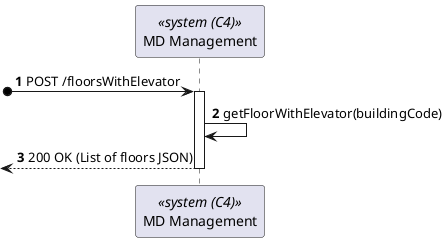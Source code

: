 @startuml process-view
autonumber
participant SYS as "MD Management" <<system (C4)>>


?o-> SYS : POST /floorsWithElevator
activate SYS

SYS -> SYS : getFloorWithElevator(buildingCode)
<-- SYS : 200 OK (List of floors JSON)
deactivate SYS

@enduml
